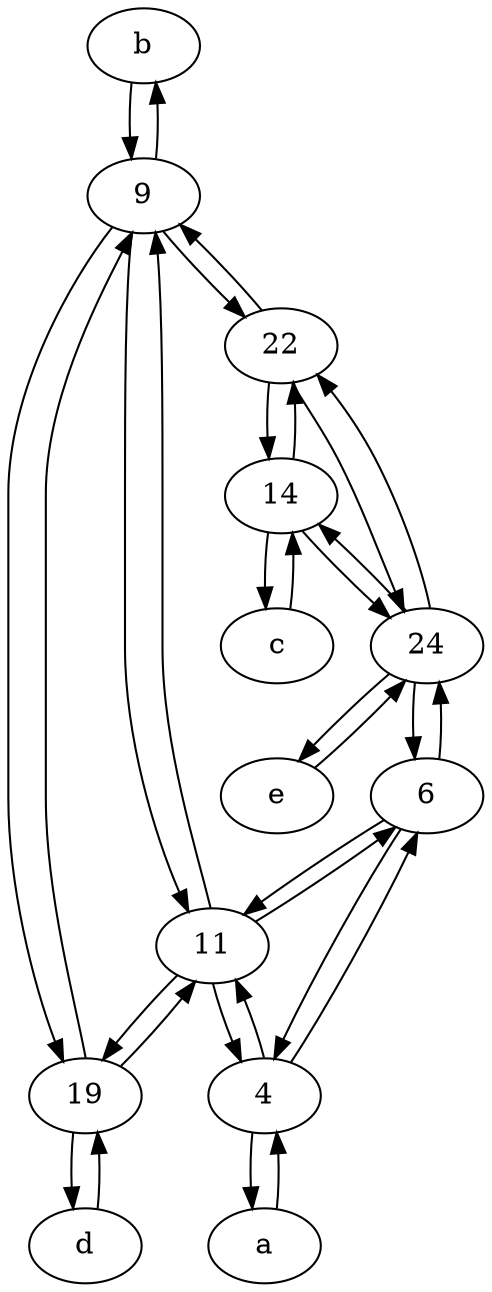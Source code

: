 digraph  {
	b [pos="50,20!"];
	e [pos="30,50!"];
	6;
	11;
	14;
	19;
	c [pos="20,10!"];
	a [pos="40,10!"];
	22;
	9;
	4;
	24;
	d [pos="20,30!"];
	a -> 4;
	11 -> 4;
	4 -> 11;
	11 -> 9;
	24 -> 6;
	9 -> 22;
	4 -> a;
	22 -> 9;
	6 -> 4;
	24 -> 14;
	24 -> 22;
	11 -> 19;
	19 -> 11;
	11 -> 6;
	9 -> 19;
	6 -> 24;
	19 -> 9;
	c -> 14;
	6 -> 11;
	14 -> 22;
	14 -> c;
	9 -> b;
	d -> 19;
	19 -> d;
	22 -> 24;
	e -> 24;
	9 -> 11;
	24 -> e;
	22 -> 14;
	4 -> 6;
	b -> 9;
	14 -> 24;

	}